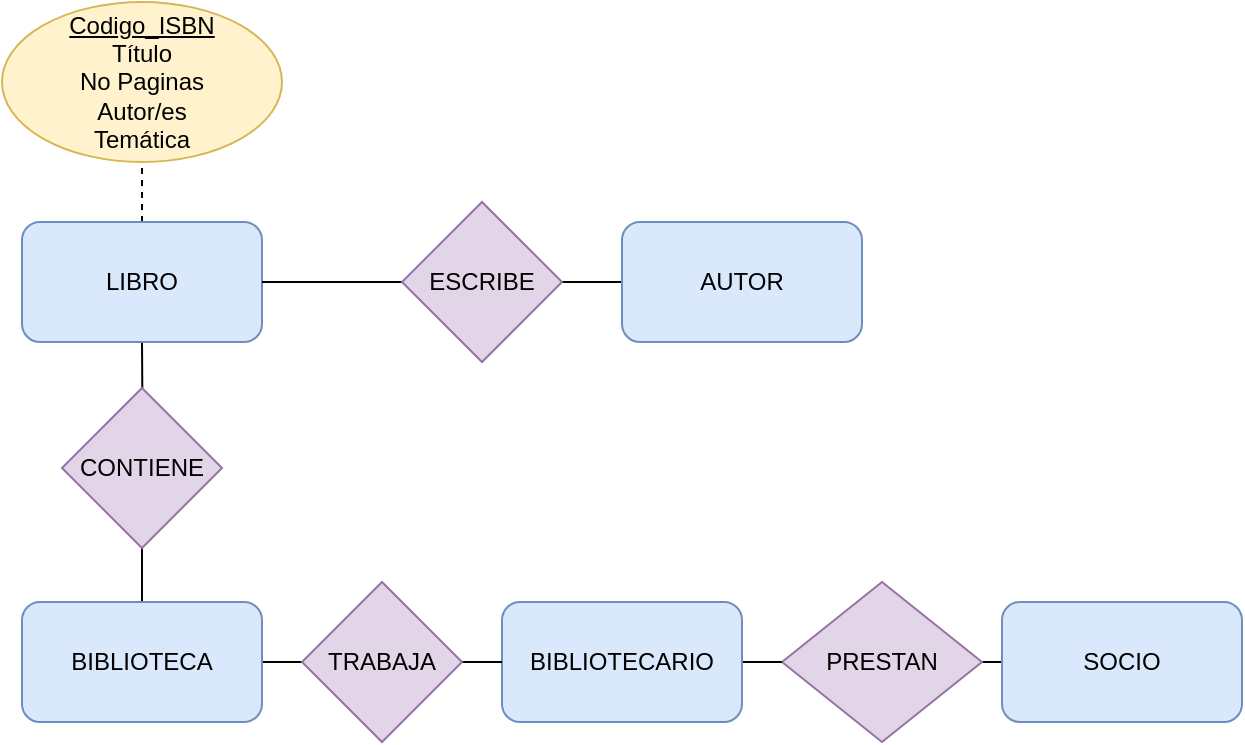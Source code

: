 <mxfile version="20.4.0" type="github">
  <diagram id="R2lEEEUBdFMjLlhIrx00" name="Page-1">
    <mxGraphModel dx="827" dy="438" grid="1" gridSize="10" guides="1" tooltips="1" connect="1" arrows="0" fold="1" page="1" pageScale="1" pageWidth="1169" pageHeight="827" math="0" shadow="0" extFonts="Permanent Marker^https://fonts.googleapis.com/css?family=Permanent+Marker">
      <root>
        <mxCell id="0" />
        <mxCell id="1" parent="0" />
        <mxCell id="nWsmJTP2L-feIXoF9uxJ-5" style="edgeStyle=orthogonalEdgeStyle;rounded=0;orthogonalLoop=1;jettySize=auto;html=1;exitX=0;exitY=0.5;exitDx=0;exitDy=0;entryX=1;entryY=0.5;entryDx=0;entryDy=0;endArrow=none;endFill=0;" edge="1" parent="1" source="nWsmJTP2L-feIXoF9uxJ-2" target="nWsmJTP2L-feIXoF9uxJ-4">
          <mxGeometry relative="1" as="geometry" />
        </mxCell>
        <mxCell id="nWsmJTP2L-feIXoF9uxJ-2" value="AUTOR" style="rounded=1;whiteSpace=wrap;html=1;fillColor=#dae8fc;strokeColor=#6c8ebf;" vertex="1" parent="1">
          <mxGeometry x="610" y="250" width="120" height="60" as="geometry" />
        </mxCell>
        <mxCell id="nWsmJTP2L-feIXoF9uxJ-10" style="edgeStyle=orthogonalEdgeStyle;rounded=0;orthogonalLoop=1;jettySize=auto;html=1;exitX=0.5;exitY=1;exitDx=0;exitDy=0;entryX=0.502;entryY=0.01;entryDx=0;entryDy=0;entryPerimeter=0;endArrow=none;endFill=0;" edge="1" parent="1" source="nWsmJTP2L-feIXoF9uxJ-3" target="nWsmJTP2L-feIXoF9uxJ-7">
          <mxGeometry relative="1" as="geometry" />
        </mxCell>
        <mxCell id="nWsmJTP2L-feIXoF9uxJ-27" style="edgeStyle=orthogonalEdgeStyle;rounded=0;orthogonalLoop=1;jettySize=auto;html=1;exitX=0.5;exitY=0;exitDx=0;exitDy=0;entryX=0.5;entryY=1;entryDx=0;entryDy=0;endArrow=none;endFill=0;dashed=1;" edge="1" parent="1" source="nWsmJTP2L-feIXoF9uxJ-3" target="nWsmJTP2L-feIXoF9uxJ-26">
          <mxGeometry relative="1" as="geometry" />
        </mxCell>
        <mxCell id="nWsmJTP2L-feIXoF9uxJ-3" value="LIBRO" style="rounded=1;whiteSpace=wrap;html=1;fillColor=#dae8fc;strokeColor=#6c8ebf;" vertex="1" parent="1">
          <mxGeometry x="310" y="250" width="120" height="60" as="geometry" />
        </mxCell>
        <mxCell id="nWsmJTP2L-feIXoF9uxJ-6" style="edgeStyle=orthogonalEdgeStyle;rounded=0;orthogonalLoop=1;jettySize=auto;html=1;exitX=0;exitY=0.5;exitDx=0;exitDy=0;entryX=1;entryY=0.5;entryDx=0;entryDy=0;endArrow=none;endFill=0;" edge="1" parent="1" source="nWsmJTP2L-feIXoF9uxJ-4" target="nWsmJTP2L-feIXoF9uxJ-3">
          <mxGeometry relative="1" as="geometry" />
        </mxCell>
        <mxCell id="nWsmJTP2L-feIXoF9uxJ-4" value="ESCRIBE" style="rhombus;whiteSpace=wrap;html=1;fillColor=#e1d5e7;strokeColor=#9673a6;" vertex="1" parent="1">
          <mxGeometry x="500" y="240" width="80" height="80" as="geometry" />
        </mxCell>
        <mxCell id="nWsmJTP2L-feIXoF9uxJ-11" style="edgeStyle=orthogonalEdgeStyle;rounded=0;orthogonalLoop=1;jettySize=auto;html=1;exitX=0.5;exitY=1;exitDx=0;exitDy=0;entryX=0.5;entryY=0;entryDx=0;entryDy=0;endArrow=none;endFill=0;" edge="1" parent="1" source="nWsmJTP2L-feIXoF9uxJ-7" target="nWsmJTP2L-feIXoF9uxJ-8">
          <mxGeometry relative="1" as="geometry" />
        </mxCell>
        <mxCell id="nWsmJTP2L-feIXoF9uxJ-7" value="CONTIENE" style="rhombus;whiteSpace=wrap;html=1;fillColor=#e1d5e7;strokeColor=#9673a6;" vertex="1" parent="1">
          <mxGeometry x="330" y="333" width="80" height="80" as="geometry" />
        </mxCell>
        <mxCell id="nWsmJTP2L-feIXoF9uxJ-23" style="edgeStyle=orthogonalEdgeStyle;rounded=0;orthogonalLoop=1;jettySize=auto;html=1;exitX=1;exitY=0.5;exitDx=0;exitDy=0;entryX=0;entryY=0.5;entryDx=0;entryDy=0;endArrow=none;endFill=0;" edge="1" parent="1" source="nWsmJTP2L-feIXoF9uxJ-8" target="nWsmJTP2L-feIXoF9uxJ-22">
          <mxGeometry relative="1" as="geometry" />
        </mxCell>
        <mxCell id="nWsmJTP2L-feIXoF9uxJ-8" value="BIBLIOTECA" style="rounded=1;whiteSpace=wrap;html=1;fillColor=#dae8fc;strokeColor=#6c8ebf;" vertex="1" parent="1">
          <mxGeometry x="310" y="440" width="120" height="60" as="geometry" />
        </mxCell>
        <mxCell id="nWsmJTP2L-feIXoF9uxJ-14" style="edgeStyle=orthogonalEdgeStyle;rounded=0;orthogonalLoop=1;jettySize=auto;html=1;exitX=0;exitY=0.5;exitDx=0;exitDy=0;entryX=1;entryY=0.5;entryDx=0;entryDy=0;endArrow=none;endFill=0;" edge="1" parent="1" source="nWsmJTP2L-feIXoF9uxJ-12" target="nWsmJTP2L-feIXoF9uxJ-13">
          <mxGeometry relative="1" as="geometry" />
        </mxCell>
        <mxCell id="nWsmJTP2L-feIXoF9uxJ-12" value="SOCIO" style="rounded=1;whiteSpace=wrap;html=1;fillColor=#dae8fc;strokeColor=#6c8ebf;" vertex="1" parent="1">
          <mxGeometry x="800" y="440" width="120" height="60" as="geometry" />
        </mxCell>
        <mxCell id="nWsmJTP2L-feIXoF9uxJ-13" value="PRESTAN" style="rhombus;whiteSpace=wrap;html=1;fillColor=#e1d5e7;strokeColor=#9673a6;" vertex="1" parent="1">
          <mxGeometry x="690" y="430" width="100" height="80" as="geometry" />
        </mxCell>
        <mxCell id="nWsmJTP2L-feIXoF9uxJ-25" style="edgeStyle=orthogonalEdgeStyle;rounded=0;orthogonalLoop=1;jettySize=auto;html=1;exitX=1;exitY=0.5;exitDx=0;exitDy=0;entryX=0;entryY=0.5;entryDx=0;entryDy=0;endArrow=none;endFill=0;" edge="1" parent="1" source="nWsmJTP2L-feIXoF9uxJ-21" target="nWsmJTP2L-feIXoF9uxJ-13">
          <mxGeometry relative="1" as="geometry" />
        </mxCell>
        <mxCell id="nWsmJTP2L-feIXoF9uxJ-21" value="BIBLIOTECARIO" style="rounded=1;whiteSpace=wrap;html=1;fillColor=#dae8fc;strokeColor=#6c8ebf;" vertex="1" parent="1">
          <mxGeometry x="550" y="440" width="120" height="60" as="geometry" />
        </mxCell>
        <mxCell id="nWsmJTP2L-feIXoF9uxJ-24" style="edgeStyle=orthogonalEdgeStyle;rounded=0;orthogonalLoop=1;jettySize=auto;html=1;exitX=1;exitY=0.5;exitDx=0;exitDy=0;entryX=0;entryY=0.5;entryDx=0;entryDy=0;endArrow=none;endFill=0;" edge="1" parent="1" source="nWsmJTP2L-feIXoF9uxJ-22" target="nWsmJTP2L-feIXoF9uxJ-21">
          <mxGeometry relative="1" as="geometry" />
        </mxCell>
        <mxCell id="nWsmJTP2L-feIXoF9uxJ-22" value="TRABAJA" style="rhombus;whiteSpace=wrap;html=1;fillColor=#e1d5e7;strokeColor=#9673a6;" vertex="1" parent="1">
          <mxGeometry x="450" y="430" width="80" height="80" as="geometry" />
        </mxCell>
        <mxCell id="nWsmJTP2L-feIXoF9uxJ-26" value="&lt;u&gt;Codigo_ISBN&lt;/u&gt;&lt;br&gt;Título&lt;br&gt;No Paginas&lt;br&gt;Autor/es&lt;br&gt;Temática" style="ellipse;whiteSpace=wrap;html=1;rounded=1;fillColor=#fff2cc;strokeColor=#d6b656;" vertex="1" parent="1">
          <mxGeometry x="300" y="140" width="140" height="80" as="geometry" />
        </mxCell>
      </root>
    </mxGraphModel>
  </diagram>
</mxfile>
